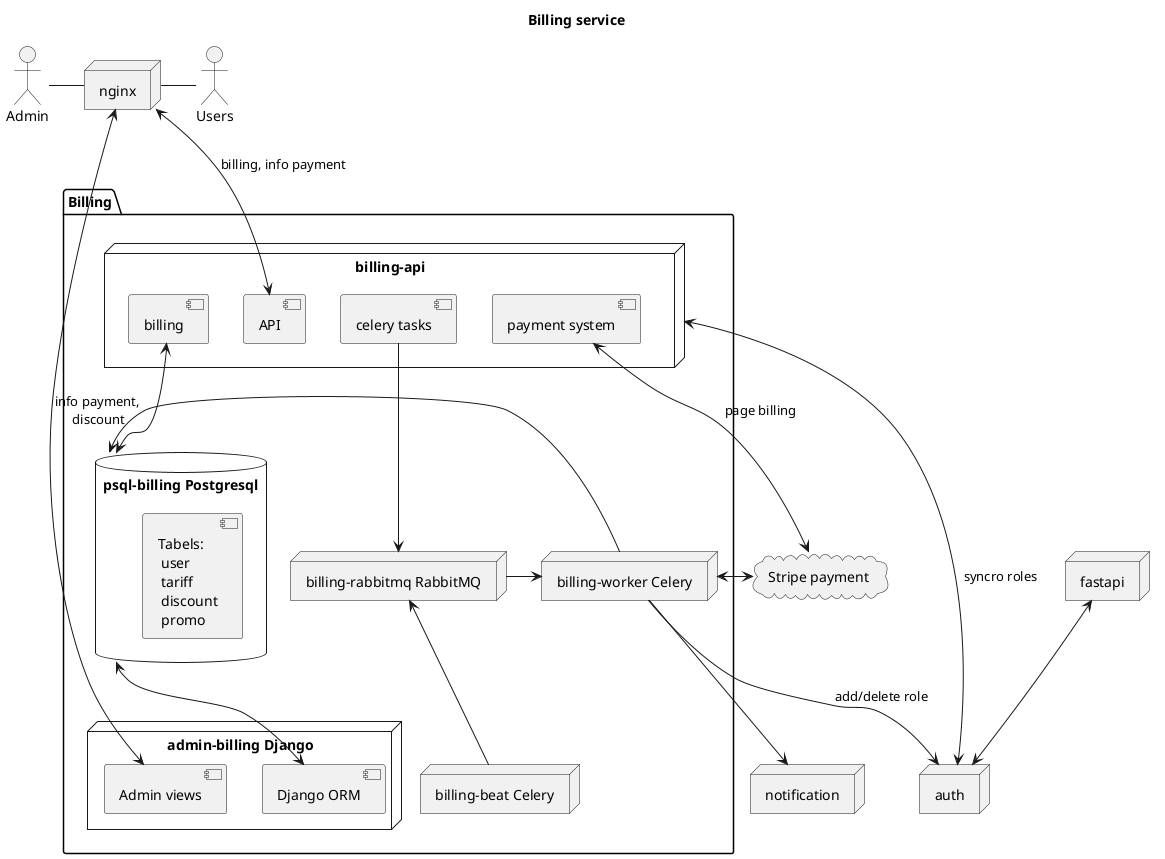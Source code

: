 @startuml billing_system_schema
title Billing service

skinparam componentStyle uml2
actor Users
actor Admin
node "nginx" as nginx
node "fastapi" as fastapi
node "auth" as auth
node "notification" as notify
package "Billing" {
    node "admin-billing Django" as django{
        component "Admin views" as admin_views        
        component "Django ORM" as admin_orm            
    }
    database "psql-billing Postgresql" as psql {    
        component "Tabels: \n user\n tariff\n discount\n promo" as tables
    }
    node "billing-api" as billing_api{
        component "API" as api
        component "billing" as api_billing 
        component "payment system" as payment
        component "celery tasks" as celery_tasks                  
    }
    node "billing-rabbitmq RabbitMQ" as rabbit
    node "billing-worker Celery" as worker    
    node "billing-beat Celery" as beat
}
cloud "Stripe payment"  as stripe
     
Users -left- nginx
Admin -right- nginx
nginx <-down-> admin_views : info payment,\n discount
nginx <-down-> api : billing, info payment
fastapi <-down-> auth
billing_api <-> auth : syncro roles

admin_orm <-up-> psql 
api_billing <-> psql
payment <-> stripe : page billing
celery_tasks -down-> rabbit

beat -up-> rabbit
rabbit -> worker
worker <-> stripe
worker -down-> auth : add/delete role
worker -down-> notify
worker -right-> psql
 
@enduml 